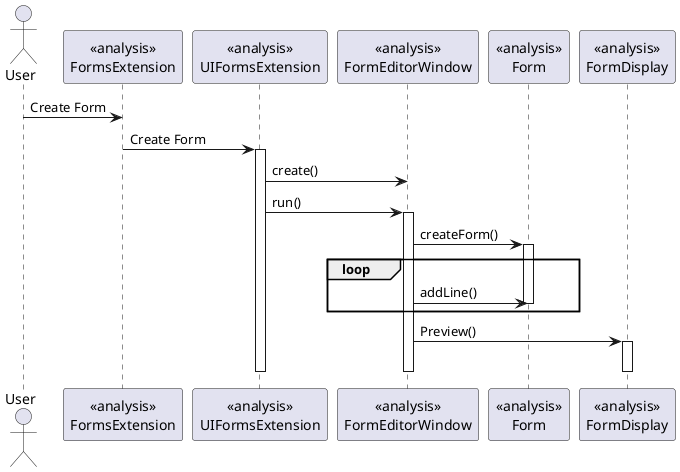 @startuml doc-files/macros07_01_analysis.png

 actor User
 participant "<<analysis>>\nFormsExtension" as FE
 participant "<<analysis>>\nUIFormsExtension" as UIFE
 participant "<<analysis>>\nFormEditorWindow" as NFW
 participant "<<analysis>>\nForm" as MB
 participant "<<analysis>>\nFormDisplay" as FD
  

 User -> FE: Create Form
FE -> UIFE: Create Form
 activate UIFE
 UIFE -> NFW: create()
 UIFE -> NFW: run()
 activate NFW
 MB<- NFW: createForm()
 activate MB
 loop
 MB <- NFW: addLine()
 deactivate MB
 end
 NFW -> FD: Preview()
 activate FD
 deactivate FD
 deactivate NFW
 deactivate UIFE
 deactivate FE

@enduml